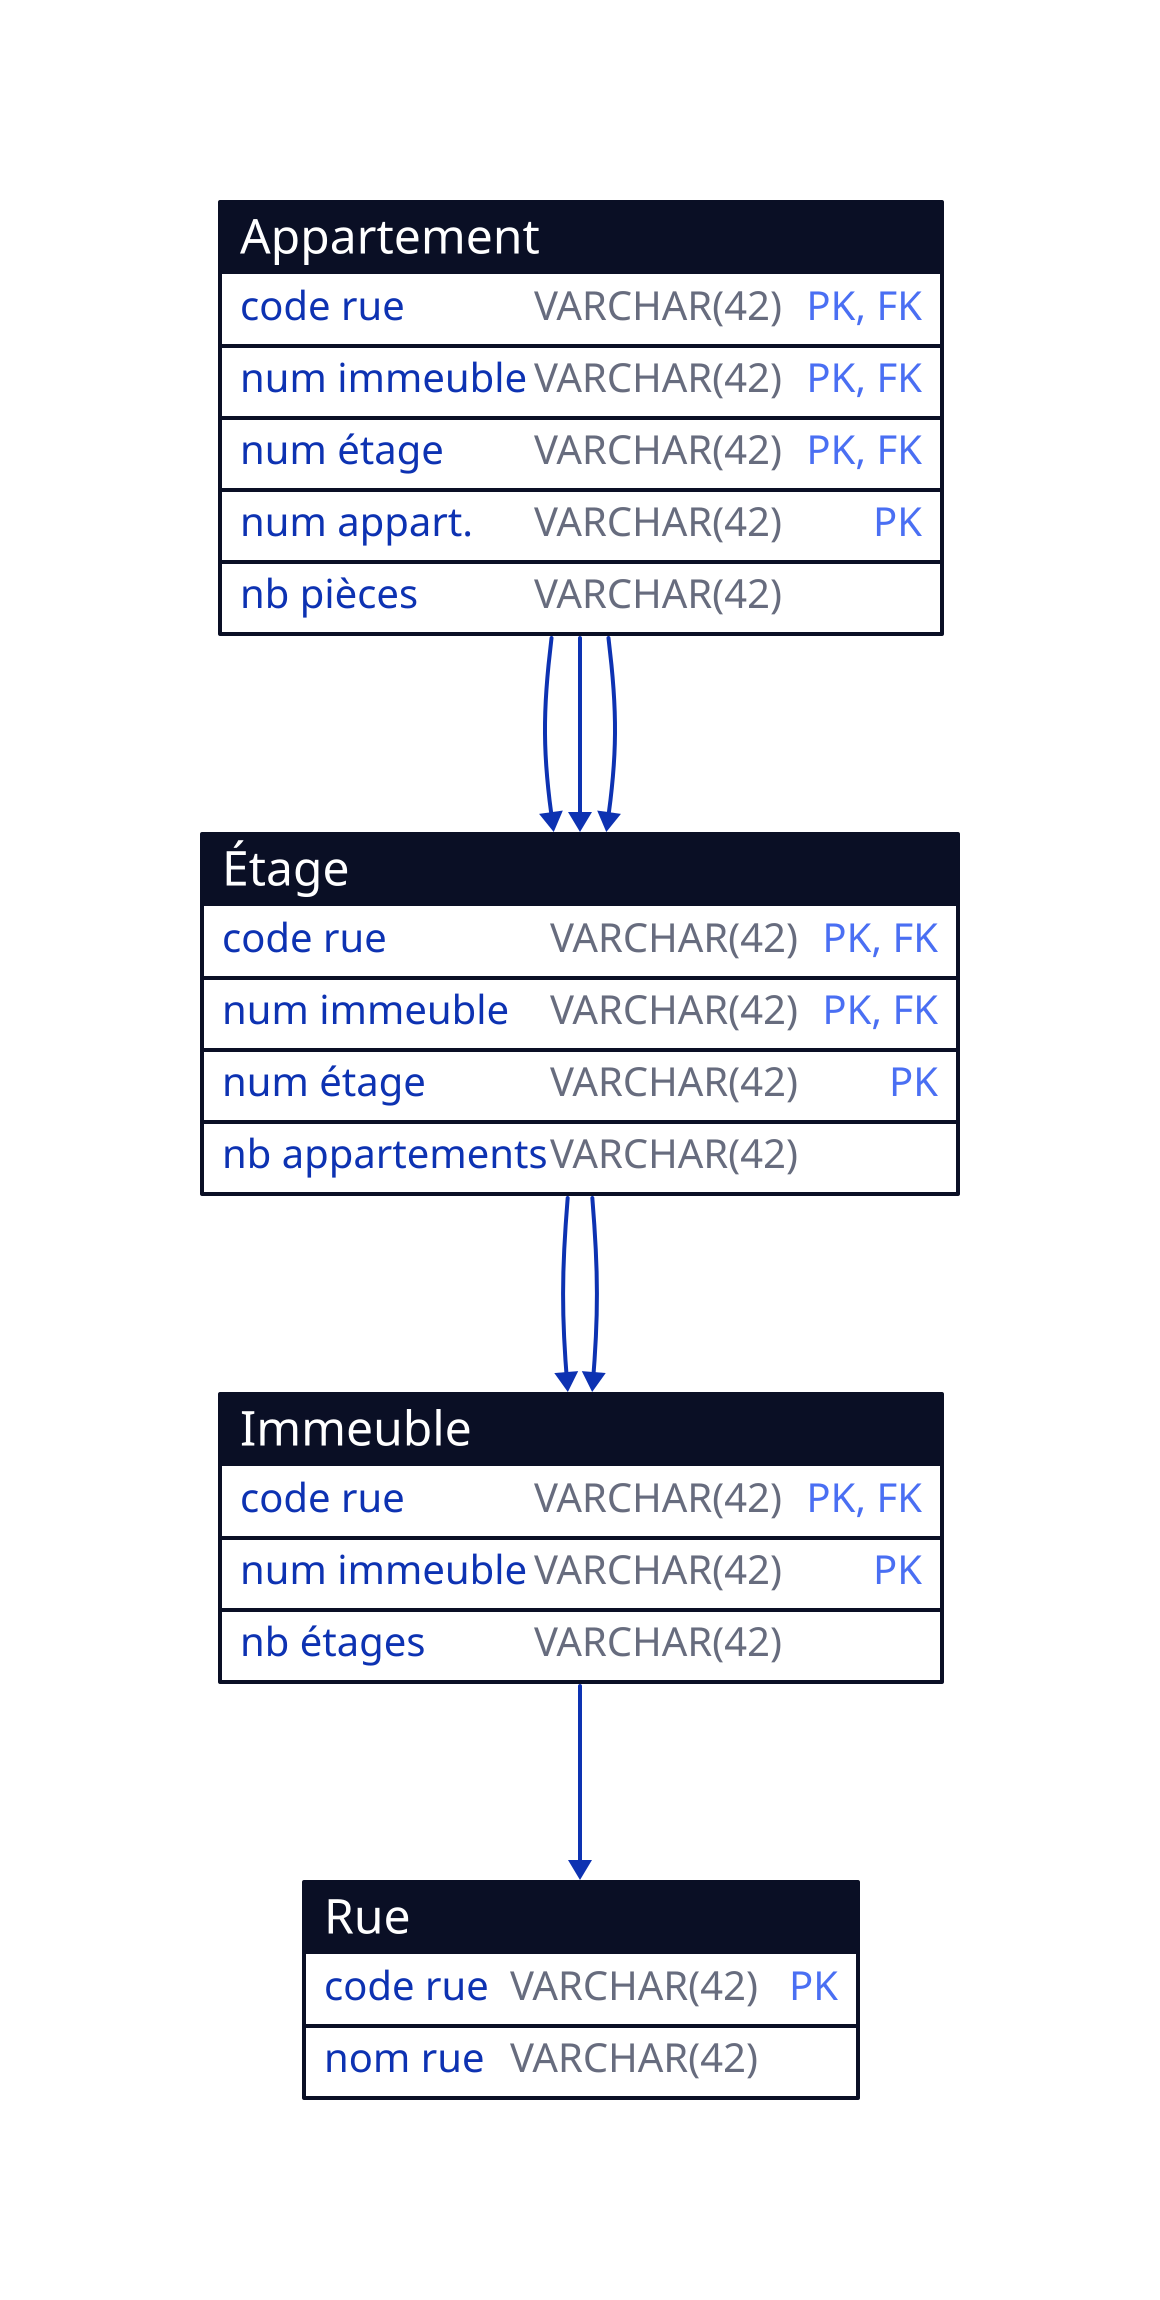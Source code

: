 "Appartement": { shape: sql_table
  "code rue":     VARCHAR(42) {constraint: [PK; FK]}
  "num immeuble": VARCHAR(42) {constraint: [PK; FK]}
  "num étage":    VARCHAR(42) {constraint: [PK; FK]}
  "num appart.":  VARCHAR(42) {constraint: PK}
  "nb pièces":    VARCHAR(42) 
}

"Étage": { shape: sql_table
  "code rue":        VARCHAR(42) {constraint: [PK; FK]}
  "num immeuble":    VARCHAR(42) {constraint: [PK; FK]}
  "num étage":       VARCHAR(42) {constraint: PK}
  "nb appartements": VARCHAR(42) 
}

"Immeuble": { shape: sql_table
  "code rue":     VARCHAR(42) {constraint: [PK; FK]}
  "num immeuble": VARCHAR(42) {constraint: PK}
  "nb étages":    VARCHAR(42) 
}

"Rue": { shape: sql_table
  "code rue": VARCHAR(42) {constraint: PK}
  "nom rue":  VARCHAR(42) 
}

"Appartement"."code rue" -> "Étage"."code rue"
"Appartement"."num immeuble" -> "Étage"."num immeuble"
"Appartement"."num étage" -> "Étage"."num étage"
"Étage"."code rue" -> "Immeuble"."code rue"
"Étage"."num immeuble" -> "Immeuble"."num immeuble"
"Immeuble"."code rue" -> "Rue"."code rue"
